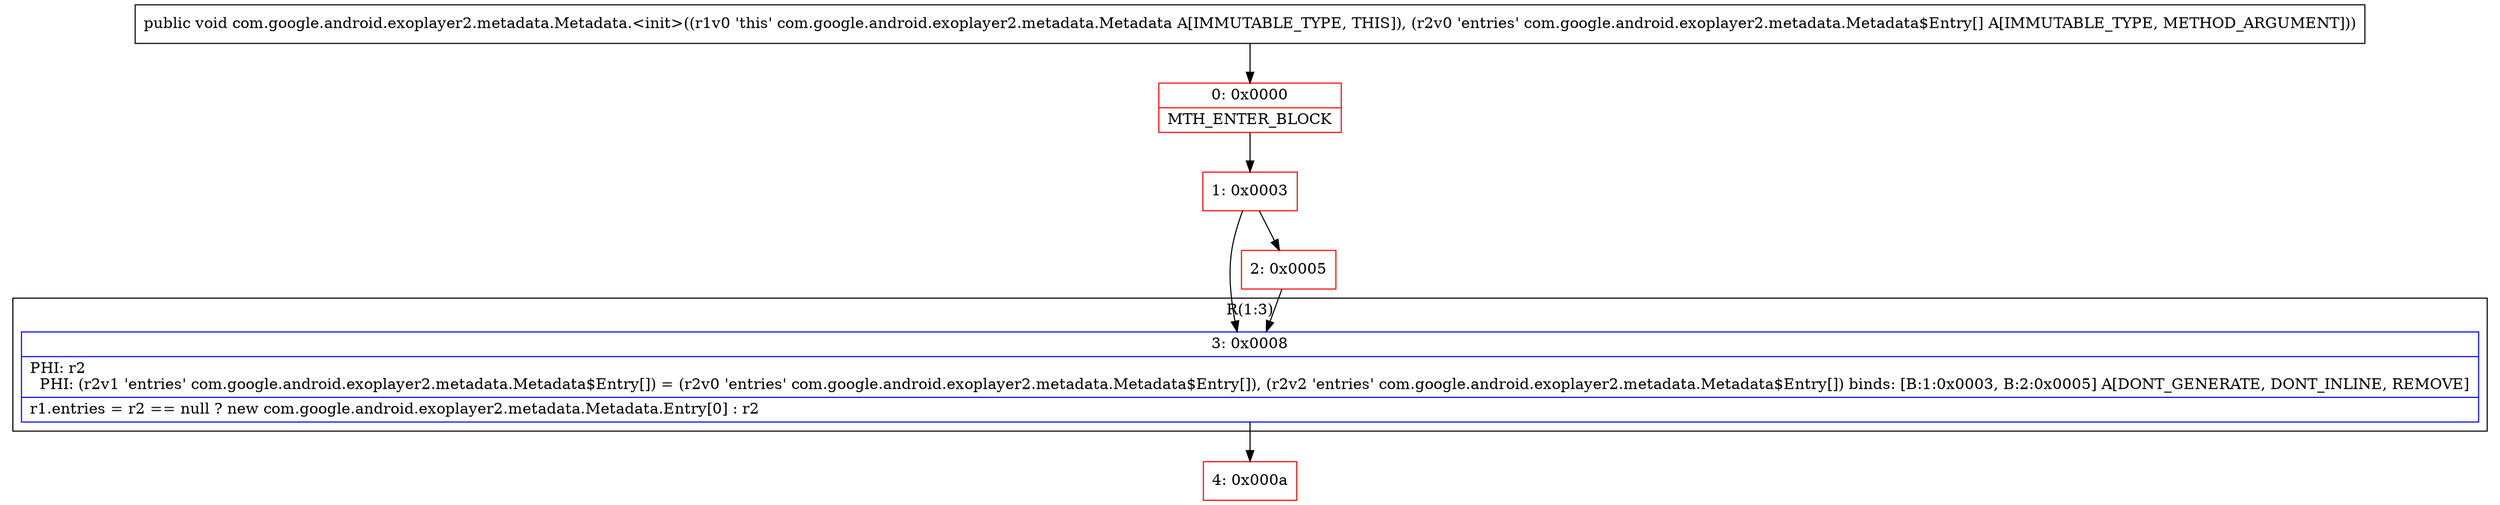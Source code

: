 digraph "CFG forcom.google.android.exoplayer2.metadata.Metadata.\<init\>([Lcom\/google\/android\/exoplayer2\/metadata\/Metadata$Entry;)V" {
subgraph cluster_Region_277843764 {
label = "R(1:3)";
node [shape=record,color=blue];
Node_3 [shape=record,label="{3\:\ 0x0008|PHI: r2 \l  PHI: (r2v1 'entries' com.google.android.exoplayer2.metadata.Metadata$Entry[]) = (r2v0 'entries' com.google.android.exoplayer2.metadata.Metadata$Entry[]), (r2v2 'entries' com.google.android.exoplayer2.metadata.Metadata$Entry[]) binds: [B:1:0x0003, B:2:0x0005] A[DONT_GENERATE, DONT_INLINE, REMOVE]\l|r1.entries = r2 == null ? new com.google.android.exoplayer2.metadata.Metadata.Entry[0] : r2\l}"];
}
Node_0 [shape=record,color=red,label="{0\:\ 0x0000|MTH_ENTER_BLOCK\l}"];
Node_1 [shape=record,color=red,label="{1\:\ 0x0003}"];
Node_2 [shape=record,color=red,label="{2\:\ 0x0005}"];
Node_4 [shape=record,color=red,label="{4\:\ 0x000a}"];
MethodNode[shape=record,label="{public void com.google.android.exoplayer2.metadata.Metadata.\<init\>((r1v0 'this' com.google.android.exoplayer2.metadata.Metadata A[IMMUTABLE_TYPE, THIS]), (r2v0 'entries' com.google.android.exoplayer2.metadata.Metadata$Entry[] A[IMMUTABLE_TYPE, METHOD_ARGUMENT])) }"];
MethodNode -> Node_0;
Node_3 -> Node_4;
Node_0 -> Node_1;
Node_1 -> Node_2;
Node_1 -> Node_3;
Node_2 -> Node_3;
}

